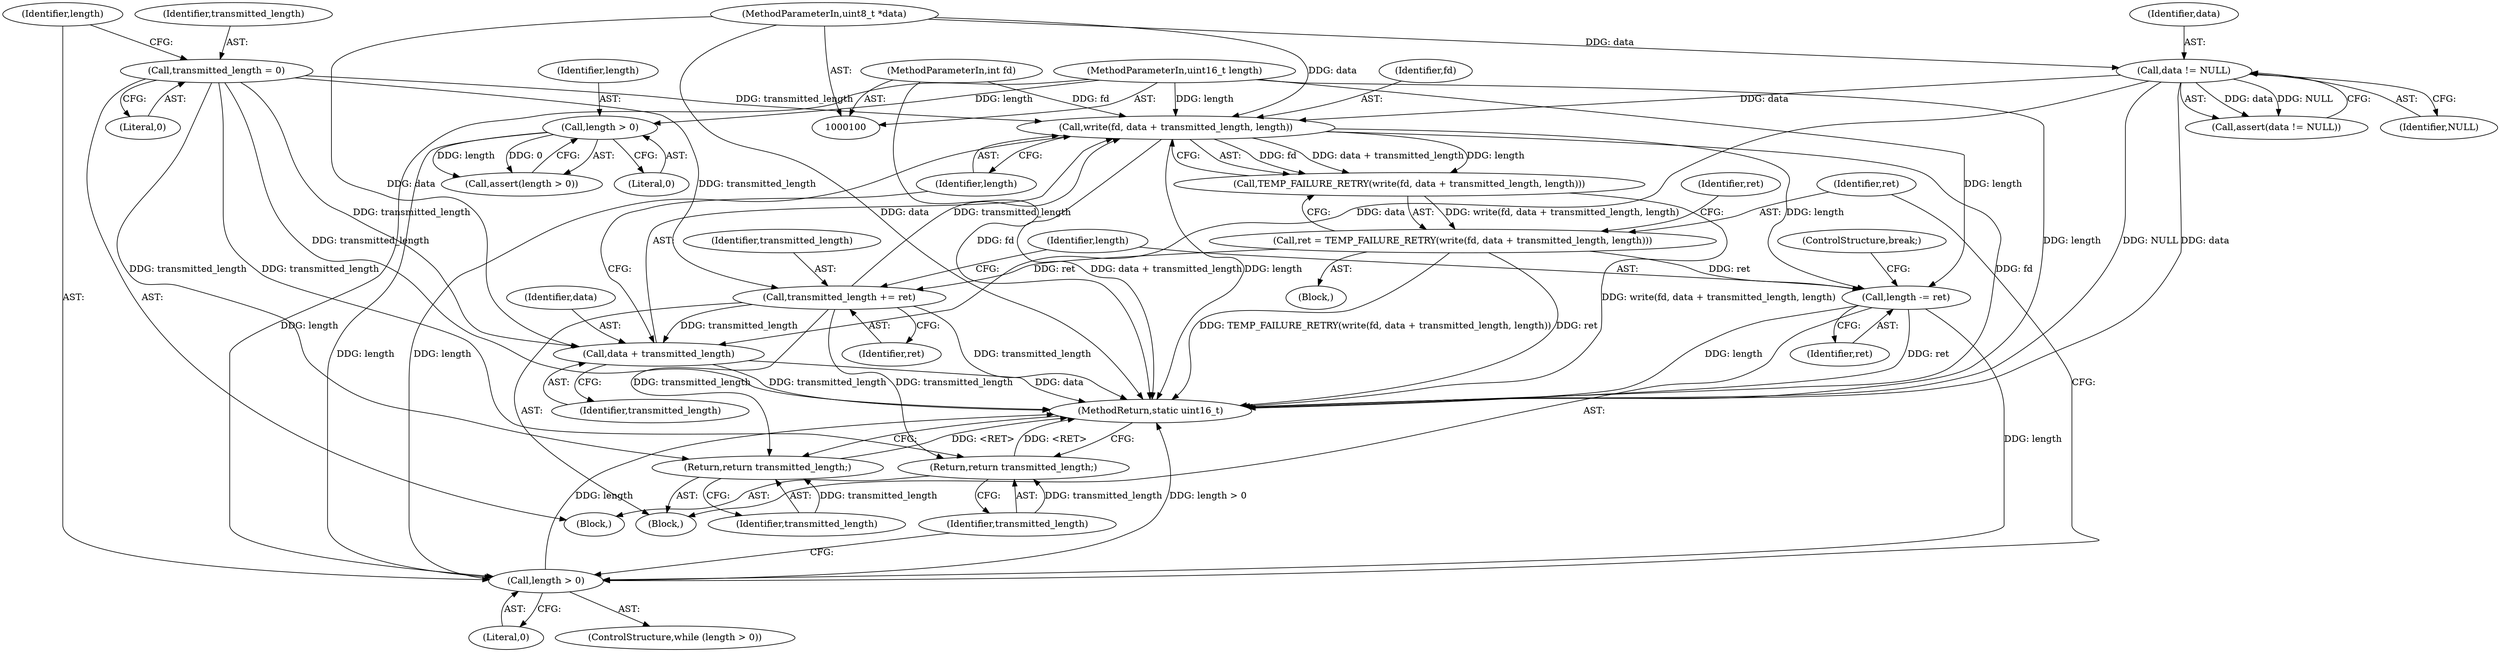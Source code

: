 digraph "0_Android_472271b153c5dc53c28beac55480a8d8434b2d5c_54@API" {
"1000126" [label="(Call,write(fd, data + transmitted_length, length))"];
"1000101" [label="(MethodParameterIn,int fd)"];
"1000106" [label="(Call,data != NULL)"];
"1000102" [label="(MethodParameterIn,uint8_t *data)"];
"1000114" [label="(Call,transmitted_length = 0)"];
"1000148" [label="(Call,transmitted_length += ret)"];
"1000123" [label="(Call,ret = TEMP_FAILURE_RETRY(write(fd, data + transmitted_length, length)))"];
"1000125" [label="(Call,TEMP_FAILURE_RETRY(write(fd, data + transmitted_length, length)))"];
"1000126" [label="(Call,write(fd, data + transmitted_length, length))"];
"1000118" [label="(Call,length > 0)"];
"1000151" [label="(Call,length -= ret)"];
"1000103" [label="(MethodParameterIn,uint16_t length)"];
"1000110" [label="(Call,length > 0)"];
"1000128" [label="(Call,data + transmitted_length)"];
"1000145" [label="(Return,return transmitted_length;)"];
"1000155" [label="(Return,return transmitted_length;)"];
"1000150" [label="(Identifier,ret)"];
"1000120" [label="(Literal,0)"];
"1000109" [label="(Call,assert(length > 0))"];
"1000124" [label="(Identifier,ret)"];
"1000149" [label="(Identifier,transmitted_length)"];
"1000102" [label="(MethodParameterIn,uint8_t *data)"];
"1000121" [label="(Block,)"];
"1000151" [label="(Call,length -= ret)"];
"1000126" [label="(Call,write(fd, data + transmitted_length, length))"];
"1000153" [label="(Identifier,ret)"];
"1000146" [label="(Identifier,transmitted_length)"];
"1000156" [label="(Identifier,transmitted_length)"];
"1000129" [label="(Identifier,data)"];
"1000127" [label="(Identifier,fd)"];
"1000101" [label="(MethodParameterIn,int fd)"];
"1000152" [label="(Identifier,length)"];
"1000118" [label="(Call,length > 0)"];
"1000119" [label="(Identifier,length)"];
"1000112" [label="(Literal,0)"];
"1000157" [label="(MethodReturn,static uint16_t)"];
"1000105" [label="(Call,assert(data != NULL))"];
"1000125" [label="(Call,TEMP_FAILURE_RETRY(write(fd, data + transmitted_length, length)))"];
"1000114" [label="(Call,transmitted_length = 0)"];
"1000107" [label="(Identifier,data)"];
"1000115" [label="(Identifier,transmitted_length)"];
"1000131" [label="(Identifier,length)"];
"1000104" [label="(Block,)"];
"1000148" [label="(Call,transmitted_length += ret)"];
"1000106" [label="(Call,data != NULL)"];
"1000116" [label="(Literal,0)"];
"1000128" [label="(Call,data + transmitted_length)"];
"1000155" [label="(Return,return transmitted_length;)"];
"1000123" [label="(Call,ret = TEMP_FAILURE_RETRY(write(fd, data + transmitted_length, length)))"];
"1000133" [label="(Identifier,ret)"];
"1000111" [label="(Identifier,length)"];
"1000134" [label="(Block,)"];
"1000145" [label="(Return,return transmitted_length;)"];
"1000154" [label="(ControlStructure,break;)"];
"1000108" [label="(Identifier,NULL)"];
"1000103" [label="(MethodParameterIn,uint16_t length)"];
"1000117" [label="(ControlStructure,while (length > 0))"];
"1000130" [label="(Identifier,transmitted_length)"];
"1000110" [label="(Call,length > 0)"];
"1000126" -> "1000125"  [label="AST: "];
"1000126" -> "1000131"  [label="CFG: "];
"1000127" -> "1000126"  [label="AST: "];
"1000128" -> "1000126"  [label="AST: "];
"1000131" -> "1000126"  [label="AST: "];
"1000125" -> "1000126"  [label="CFG: "];
"1000126" -> "1000157"  [label="DDG: fd"];
"1000126" -> "1000157"  [label="DDG: data + transmitted_length"];
"1000126" -> "1000157"  [label="DDG: length"];
"1000126" -> "1000125"  [label="DDG: fd"];
"1000126" -> "1000125"  [label="DDG: data + transmitted_length"];
"1000126" -> "1000125"  [label="DDG: length"];
"1000101" -> "1000126"  [label="DDG: fd"];
"1000106" -> "1000126"  [label="DDG: data"];
"1000102" -> "1000126"  [label="DDG: data"];
"1000114" -> "1000126"  [label="DDG: transmitted_length"];
"1000148" -> "1000126"  [label="DDG: transmitted_length"];
"1000118" -> "1000126"  [label="DDG: length"];
"1000103" -> "1000126"  [label="DDG: length"];
"1000126" -> "1000151"  [label="DDG: length"];
"1000101" -> "1000100"  [label="AST: "];
"1000101" -> "1000157"  [label="DDG: fd"];
"1000106" -> "1000105"  [label="AST: "];
"1000106" -> "1000108"  [label="CFG: "];
"1000107" -> "1000106"  [label="AST: "];
"1000108" -> "1000106"  [label="AST: "];
"1000105" -> "1000106"  [label="CFG: "];
"1000106" -> "1000157"  [label="DDG: NULL"];
"1000106" -> "1000157"  [label="DDG: data"];
"1000106" -> "1000105"  [label="DDG: data"];
"1000106" -> "1000105"  [label="DDG: NULL"];
"1000102" -> "1000106"  [label="DDG: data"];
"1000106" -> "1000128"  [label="DDG: data"];
"1000102" -> "1000100"  [label="AST: "];
"1000102" -> "1000157"  [label="DDG: data"];
"1000102" -> "1000128"  [label="DDG: data"];
"1000114" -> "1000104"  [label="AST: "];
"1000114" -> "1000116"  [label="CFG: "];
"1000115" -> "1000114"  [label="AST: "];
"1000116" -> "1000114"  [label="AST: "];
"1000119" -> "1000114"  [label="CFG: "];
"1000114" -> "1000157"  [label="DDG: transmitted_length"];
"1000114" -> "1000128"  [label="DDG: transmitted_length"];
"1000114" -> "1000145"  [label="DDG: transmitted_length"];
"1000114" -> "1000148"  [label="DDG: transmitted_length"];
"1000114" -> "1000155"  [label="DDG: transmitted_length"];
"1000148" -> "1000134"  [label="AST: "];
"1000148" -> "1000150"  [label="CFG: "];
"1000149" -> "1000148"  [label="AST: "];
"1000150" -> "1000148"  [label="AST: "];
"1000152" -> "1000148"  [label="CFG: "];
"1000148" -> "1000157"  [label="DDG: transmitted_length"];
"1000148" -> "1000128"  [label="DDG: transmitted_length"];
"1000148" -> "1000145"  [label="DDG: transmitted_length"];
"1000123" -> "1000148"  [label="DDG: ret"];
"1000148" -> "1000155"  [label="DDG: transmitted_length"];
"1000123" -> "1000121"  [label="AST: "];
"1000123" -> "1000125"  [label="CFG: "];
"1000124" -> "1000123"  [label="AST: "];
"1000125" -> "1000123"  [label="AST: "];
"1000133" -> "1000123"  [label="CFG: "];
"1000123" -> "1000157"  [label="DDG: TEMP_FAILURE_RETRY(write(fd, data + transmitted_length, length))"];
"1000123" -> "1000157"  [label="DDG: ret"];
"1000125" -> "1000123"  [label="DDG: write(fd, data + transmitted_length, length)"];
"1000123" -> "1000151"  [label="DDG: ret"];
"1000125" -> "1000157"  [label="DDG: write(fd, data + transmitted_length, length)"];
"1000118" -> "1000117"  [label="AST: "];
"1000118" -> "1000120"  [label="CFG: "];
"1000119" -> "1000118"  [label="AST: "];
"1000120" -> "1000118"  [label="AST: "];
"1000124" -> "1000118"  [label="CFG: "];
"1000156" -> "1000118"  [label="CFG: "];
"1000118" -> "1000157"  [label="DDG: length > 0"];
"1000118" -> "1000157"  [label="DDG: length"];
"1000151" -> "1000118"  [label="DDG: length"];
"1000110" -> "1000118"  [label="DDG: length"];
"1000103" -> "1000118"  [label="DDG: length"];
"1000151" -> "1000134"  [label="AST: "];
"1000151" -> "1000153"  [label="CFG: "];
"1000152" -> "1000151"  [label="AST: "];
"1000153" -> "1000151"  [label="AST: "];
"1000154" -> "1000151"  [label="CFG: "];
"1000151" -> "1000157"  [label="DDG: length"];
"1000151" -> "1000157"  [label="DDG: ret"];
"1000103" -> "1000151"  [label="DDG: length"];
"1000103" -> "1000100"  [label="AST: "];
"1000103" -> "1000157"  [label="DDG: length"];
"1000103" -> "1000110"  [label="DDG: length"];
"1000110" -> "1000109"  [label="AST: "];
"1000110" -> "1000112"  [label="CFG: "];
"1000111" -> "1000110"  [label="AST: "];
"1000112" -> "1000110"  [label="AST: "];
"1000109" -> "1000110"  [label="CFG: "];
"1000110" -> "1000109"  [label="DDG: length"];
"1000110" -> "1000109"  [label="DDG: 0"];
"1000128" -> "1000130"  [label="CFG: "];
"1000129" -> "1000128"  [label="AST: "];
"1000130" -> "1000128"  [label="AST: "];
"1000131" -> "1000128"  [label="CFG: "];
"1000128" -> "1000157"  [label="DDG: transmitted_length"];
"1000128" -> "1000157"  [label="DDG: data"];
"1000145" -> "1000134"  [label="AST: "];
"1000145" -> "1000146"  [label="CFG: "];
"1000146" -> "1000145"  [label="AST: "];
"1000157" -> "1000145"  [label="CFG: "];
"1000145" -> "1000157"  [label="DDG: <RET>"];
"1000146" -> "1000145"  [label="DDG: transmitted_length"];
"1000155" -> "1000104"  [label="AST: "];
"1000155" -> "1000156"  [label="CFG: "];
"1000156" -> "1000155"  [label="AST: "];
"1000157" -> "1000155"  [label="CFG: "];
"1000155" -> "1000157"  [label="DDG: <RET>"];
"1000156" -> "1000155"  [label="DDG: transmitted_length"];
}

